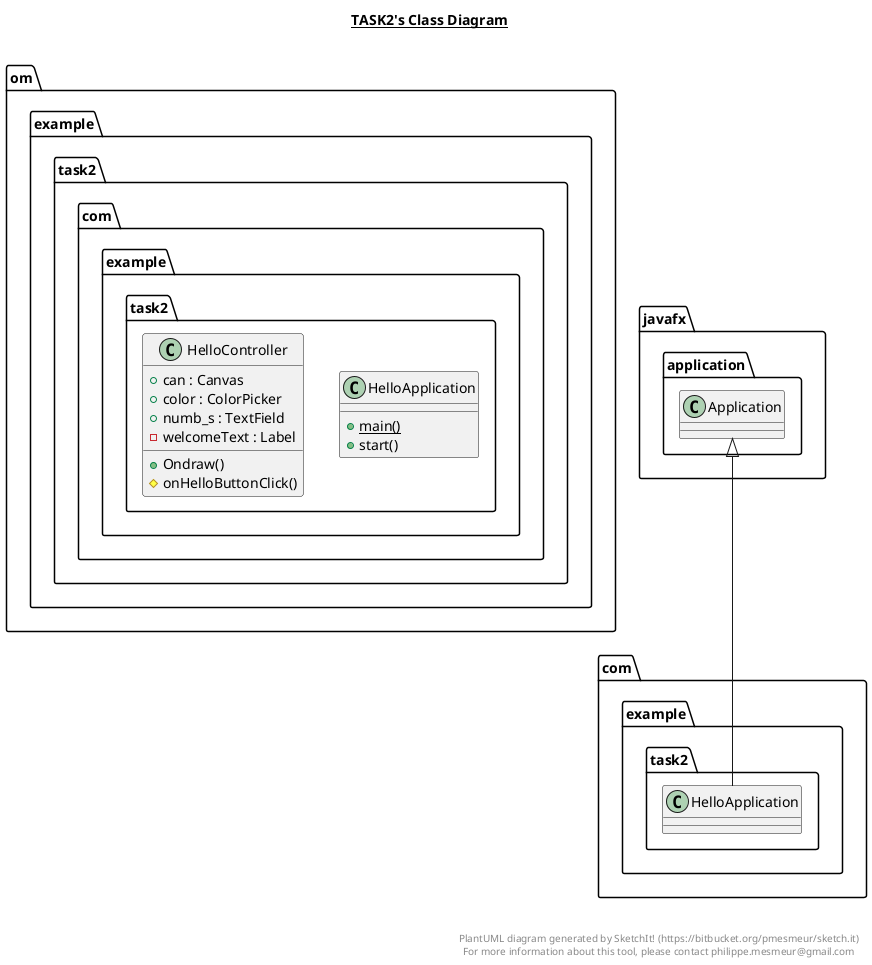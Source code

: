 @startuml

title __TASK2's Class Diagram__\n


    namespace om.example.task2 {
      class com.example.task2.HelloApplication {
          {static} + main()
          + start()
      }
    }

  


    namespace om.example.task2 {
      class com.example.task2.HelloController {
          + can : Canvas
          + color : ColorPicker
          + numb_s : TextField
          - welcomeText : Label
          + Ondraw()
          # onHelloButtonClick()
      }
    }
  

  com.example.task2.HelloApplication -up-|> javafx.application.Application


right footer


PlantUML diagram generated by SketchIt! (https://bitbucket.org/pmesmeur/sketch.it)
For more information about this tool, please contact philippe.mesmeur@gmail.com
endfooter

@enduml
